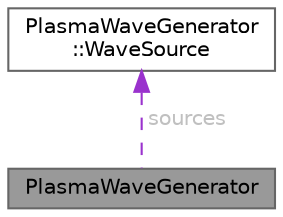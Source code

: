 digraph "PlasmaWaveGenerator"
{
 // INTERACTIVE_SVG=YES
 // LATEX_PDF_SIZE
  bgcolor="transparent";
  edge [fontname=Helvetica,fontsize=10,labelfontname=Helvetica,labelfontsize=10];
  node [fontname=Helvetica,fontsize=10,shape=box,height=0.2,width=0.4];
  Node1 [id="Node000001",label="PlasmaWaveGenerator",height=0.2,width=0.4,color="gray40", fillcolor="grey60", style="filled", fontcolor="black",tooltip=" "];
  Node2 -> Node1 [id="edge1_Node000001_Node000002",dir="back",color="darkorchid3",style="dashed",tooltip=" ",label=" sources",fontcolor="grey" ];
  Node2 [id="Node000002",label="PlasmaWaveGenerator\l::WaveSource",height=0.2,width=0.4,color="gray40", fillcolor="white", style="filled",URL="$df/df6/class_plasma_wave_generator.html#d0/d42/struct_plasma_wave_generator_1_1_wave_source",tooltip=" "];
}
